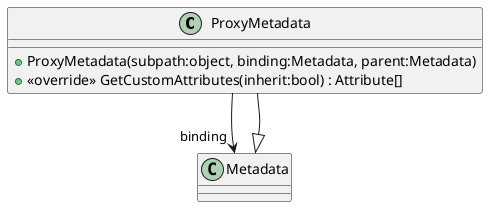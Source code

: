 @startuml
class ProxyMetadata {
    + ProxyMetadata(subpath:object, binding:Metadata, parent:Metadata)
    + <<override>> GetCustomAttributes(inherit:bool) : Attribute[]
}
Metadata <|-- ProxyMetadata
ProxyMetadata --> "binding" Metadata
@enduml
